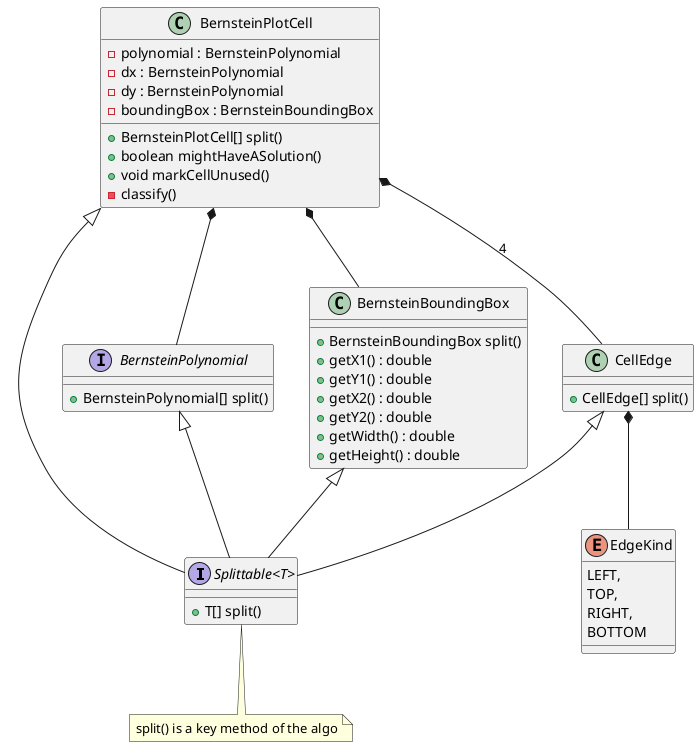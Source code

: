 @startuml
'https://plantuml.com/class-diagram
skinparam genericDisplay old
interface Splittable<T> {
+ T[] split()
}

note bottom of Splittable : split() is a key method of the algo

interface BernsteinPolynomial {
+ BernsteinPolynomial[] split()
}

class BernsteinPlotCell {
	- polynomial : BernsteinPolynomial
	- dx : BernsteinPolynomial
	- dy : BernsteinPolynomial
	- boundingBox : BernsteinBoundingBox
	+ BernsteinPlotCell[] split()
	+ boolean mightHaveASolution()
	+ void markCellUnused()
	- classify()
}

class BernsteinBoundingBox {
	+ BernsteinBoundingBox split()
	+ getX1() : double
	+ getY1() : double
	+ getX2() : double
	+ getY2() : double
	+ getWidth() : double
	+ getHeight() : double
}

class CellEdge {
+ CellEdge[] split()
}

enum EdgeKind {
LEFT,
TOP,
RIGHT,
BOTTOM
}

BernsteinPlotCell <|-- Splittable
BernsteinPlotCell *-- CellEdge : 4
BernsteinPlotCell *-- BernsteinBoundingBox
BernsteinPlotCell *-- BernsteinPolynomial
CellEdge *-- EdgeKind

BernsteinPolynomial <|-- Splittable
CellEdge <|-- Splittable
BernsteinBoundingBox <|-- Splittable
@enduml
